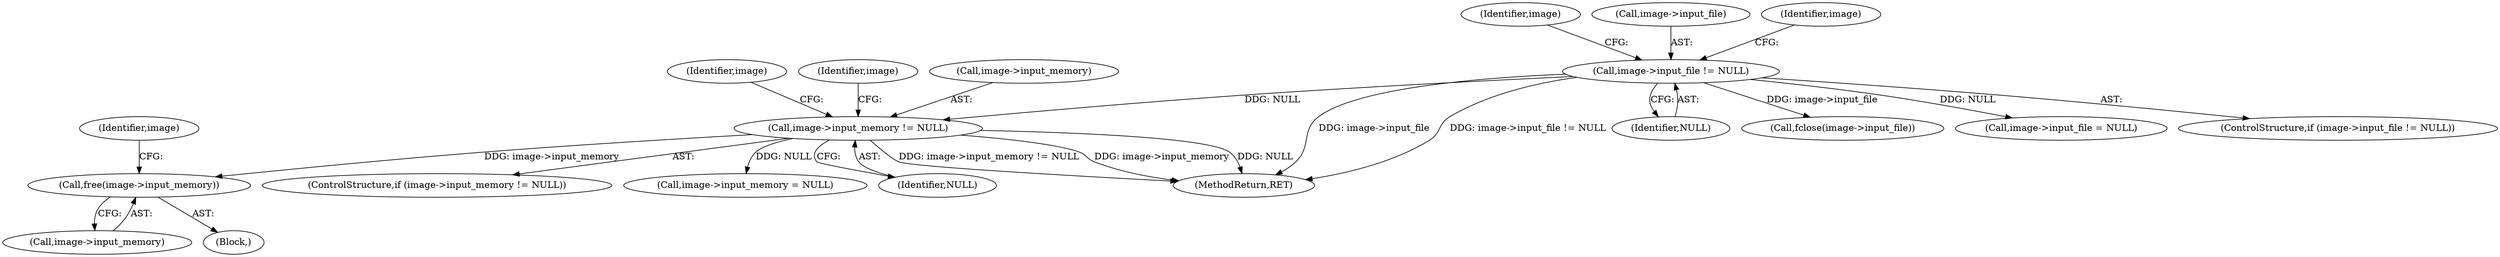 digraph "0_Android_9d4853418ab2f754c2b63e091c29c5529b8b86ca_28@API" {
"1000133" [label="(Call,free(image->input_memory))"];
"1000127" [label="(Call,image->input_memory != NULL)"];
"1000111" [label="(Call,image->input_file != NULL)"];
"1000126" [label="(ControlStructure,if (image->input_memory != NULL))"];
"1000133" [label="(Call,free(image->input_memory))"];
"1000134" [label="(Call,image->input_memory)"];
"1000137" [label="(Call,image->input_memory = NULL)"];
"1000119" [label="(Identifier,image)"];
"1000135" [label="(Identifier,image)"];
"1000127" [label="(Call,image->input_memory != NULL)"];
"1000139" [label="(Identifier,image)"];
"1000131" [label="(Identifier,NULL)"];
"1000115" [label="(Identifier,NULL)"];
"1000117" [label="(Call,fclose(image->input_file))"];
"1000132" [label="(Block,)"];
"1000175" [label="(MethodReturn,RET)"];
"1000112" [label="(Call,image->input_file)"];
"1000129" [label="(Identifier,image)"];
"1000121" [label="(Call,image->input_file = NULL)"];
"1000110" [label="(ControlStructure,if (image->input_file != NULL))"];
"1000152" [label="(Identifier,image)"];
"1000128" [label="(Call,image->input_memory)"];
"1000111" [label="(Call,image->input_file != NULL)"];
"1000133" -> "1000132"  [label="AST: "];
"1000133" -> "1000134"  [label="CFG: "];
"1000134" -> "1000133"  [label="AST: "];
"1000139" -> "1000133"  [label="CFG: "];
"1000127" -> "1000133"  [label="DDG: image->input_memory"];
"1000127" -> "1000126"  [label="AST: "];
"1000127" -> "1000131"  [label="CFG: "];
"1000128" -> "1000127"  [label="AST: "];
"1000131" -> "1000127"  [label="AST: "];
"1000135" -> "1000127"  [label="CFG: "];
"1000152" -> "1000127"  [label="CFG: "];
"1000127" -> "1000175"  [label="DDG: image->input_memory != NULL"];
"1000127" -> "1000175"  [label="DDG: image->input_memory"];
"1000127" -> "1000175"  [label="DDG: NULL"];
"1000111" -> "1000127"  [label="DDG: NULL"];
"1000127" -> "1000137"  [label="DDG: NULL"];
"1000111" -> "1000110"  [label="AST: "];
"1000111" -> "1000115"  [label="CFG: "];
"1000112" -> "1000111"  [label="AST: "];
"1000115" -> "1000111"  [label="AST: "];
"1000119" -> "1000111"  [label="CFG: "];
"1000129" -> "1000111"  [label="CFG: "];
"1000111" -> "1000175"  [label="DDG: image->input_file"];
"1000111" -> "1000175"  [label="DDG: image->input_file != NULL"];
"1000111" -> "1000117"  [label="DDG: image->input_file"];
"1000111" -> "1000121"  [label="DDG: NULL"];
}
